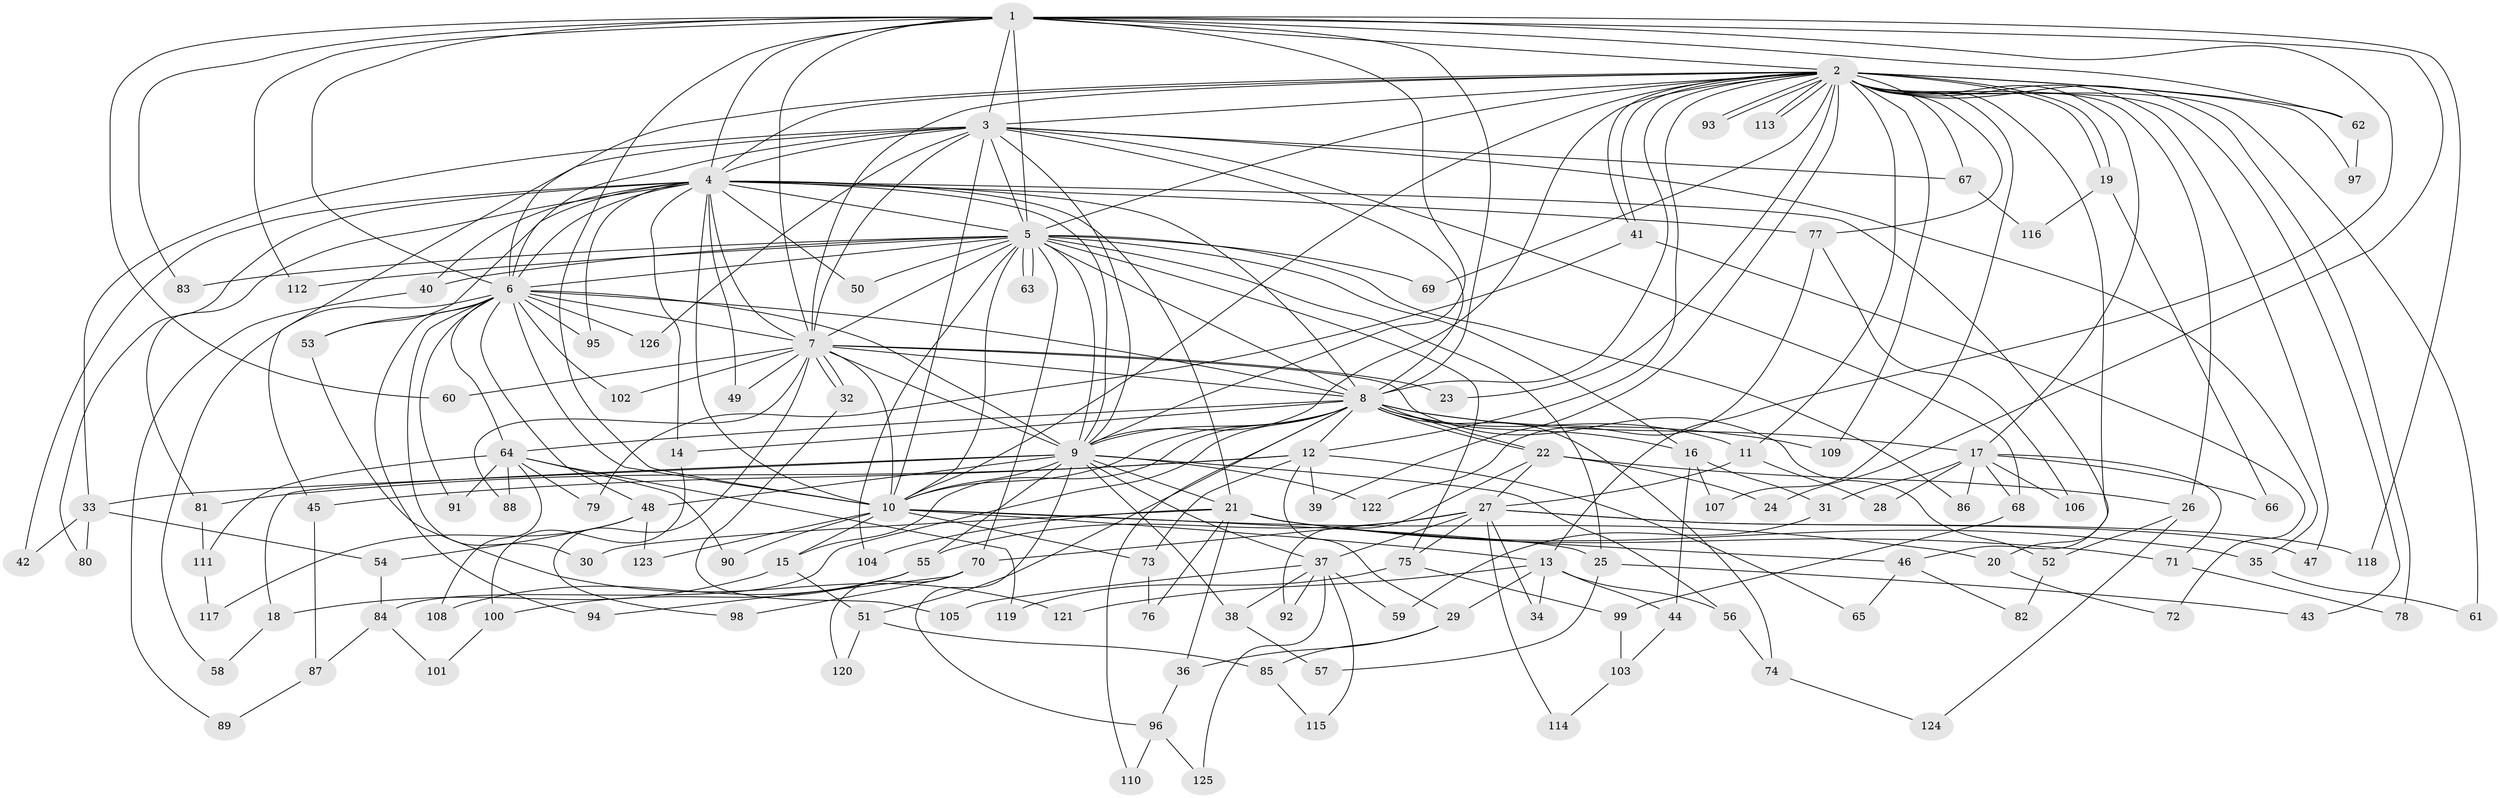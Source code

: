 // Generated by graph-tools (version 1.1) at 2025/10/02/27/25 16:10:56]
// undirected, 126 vertices, 277 edges
graph export_dot {
graph [start="1"]
  node [color=gray90,style=filled];
  1;
  2;
  3;
  4;
  5;
  6;
  7;
  8;
  9;
  10;
  11;
  12;
  13;
  14;
  15;
  16;
  17;
  18;
  19;
  20;
  21;
  22;
  23;
  24;
  25;
  26;
  27;
  28;
  29;
  30;
  31;
  32;
  33;
  34;
  35;
  36;
  37;
  38;
  39;
  40;
  41;
  42;
  43;
  44;
  45;
  46;
  47;
  48;
  49;
  50;
  51;
  52;
  53;
  54;
  55;
  56;
  57;
  58;
  59;
  60;
  61;
  62;
  63;
  64;
  65;
  66;
  67;
  68;
  69;
  70;
  71;
  72;
  73;
  74;
  75;
  76;
  77;
  78;
  79;
  80;
  81;
  82;
  83;
  84;
  85;
  86;
  87;
  88;
  89;
  90;
  91;
  92;
  93;
  94;
  95;
  96;
  97;
  98;
  99;
  100;
  101;
  102;
  103;
  104;
  105;
  106;
  107;
  108;
  109;
  110;
  111;
  112;
  113;
  114;
  115;
  116;
  117;
  118;
  119;
  120;
  121;
  122;
  123;
  124;
  125;
  126;
  1 -- 2;
  1 -- 3;
  1 -- 4;
  1 -- 5;
  1 -- 6;
  1 -- 7;
  1 -- 8;
  1 -- 9;
  1 -- 10;
  1 -- 13;
  1 -- 24;
  1 -- 60;
  1 -- 62;
  1 -- 83;
  1 -- 112;
  1 -- 118;
  2 -- 3;
  2 -- 4;
  2 -- 5;
  2 -- 6;
  2 -- 7;
  2 -- 8;
  2 -- 9;
  2 -- 10;
  2 -- 11;
  2 -- 12;
  2 -- 17;
  2 -- 19;
  2 -- 19;
  2 -- 23;
  2 -- 26;
  2 -- 39;
  2 -- 41;
  2 -- 41;
  2 -- 43;
  2 -- 46;
  2 -- 47;
  2 -- 61;
  2 -- 62;
  2 -- 67;
  2 -- 69;
  2 -- 77;
  2 -- 78;
  2 -- 93;
  2 -- 93;
  2 -- 97;
  2 -- 107;
  2 -- 109;
  2 -- 113;
  2 -- 113;
  3 -- 4;
  3 -- 5;
  3 -- 6;
  3 -- 7;
  3 -- 8;
  3 -- 9;
  3 -- 10;
  3 -- 33;
  3 -- 35;
  3 -- 45;
  3 -- 67;
  3 -- 68;
  3 -- 126;
  4 -- 5;
  4 -- 6;
  4 -- 7;
  4 -- 8;
  4 -- 9;
  4 -- 10;
  4 -- 14;
  4 -- 20;
  4 -- 21;
  4 -- 40;
  4 -- 42;
  4 -- 49;
  4 -- 50;
  4 -- 53;
  4 -- 77;
  4 -- 80;
  4 -- 81;
  4 -- 95;
  5 -- 6;
  5 -- 7;
  5 -- 8;
  5 -- 9;
  5 -- 10;
  5 -- 16;
  5 -- 25;
  5 -- 40;
  5 -- 50;
  5 -- 63;
  5 -- 63;
  5 -- 69;
  5 -- 70;
  5 -- 75;
  5 -- 83;
  5 -- 86;
  5 -- 104;
  5 -- 112;
  6 -- 7;
  6 -- 8;
  6 -- 9;
  6 -- 10;
  6 -- 30;
  6 -- 48;
  6 -- 53;
  6 -- 58;
  6 -- 64;
  6 -- 91;
  6 -- 94;
  6 -- 95;
  6 -- 102;
  6 -- 126;
  7 -- 8;
  7 -- 9;
  7 -- 10;
  7 -- 23;
  7 -- 32;
  7 -- 32;
  7 -- 49;
  7 -- 52;
  7 -- 60;
  7 -- 88;
  7 -- 98;
  7 -- 102;
  8 -- 9;
  8 -- 10;
  8 -- 11;
  8 -- 12;
  8 -- 14;
  8 -- 15;
  8 -- 16;
  8 -- 17;
  8 -- 22;
  8 -- 22;
  8 -- 51;
  8 -- 64;
  8 -- 74;
  8 -- 84;
  8 -- 109;
  8 -- 110;
  9 -- 10;
  9 -- 18;
  9 -- 21;
  9 -- 33;
  9 -- 37;
  9 -- 38;
  9 -- 48;
  9 -- 55;
  9 -- 56;
  9 -- 96;
  9 -- 122;
  10 -- 13;
  10 -- 15;
  10 -- 20;
  10 -- 25;
  10 -- 73;
  10 -- 90;
  10 -- 123;
  11 -- 27;
  11 -- 28;
  12 -- 29;
  12 -- 39;
  12 -- 45;
  12 -- 65;
  12 -- 73;
  12 -- 81;
  13 -- 29;
  13 -- 34;
  13 -- 44;
  13 -- 56;
  13 -- 121;
  14 -- 100;
  15 -- 18;
  15 -- 51;
  16 -- 31;
  16 -- 44;
  16 -- 107;
  17 -- 28;
  17 -- 31;
  17 -- 66;
  17 -- 68;
  17 -- 71;
  17 -- 86;
  17 -- 106;
  18 -- 58;
  19 -- 66;
  19 -- 116;
  20 -- 72;
  21 -- 30;
  21 -- 35;
  21 -- 36;
  21 -- 46;
  21 -- 71;
  21 -- 76;
  21 -- 104;
  22 -- 24;
  22 -- 26;
  22 -- 27;
  22 -- 92;
  25 -- 43;
  25 -- 57;
  26 -- 52;
  26 -- 124;
  27 -- 34;
  27 -- 37;
  27 -- 47;
  27 -- 55;
  27 -- 70;
  27 -- 75;
  27 -- 114;
  27 -- 118;
  29 -- 36;
  29 -- 85;
  31 -- 59;
  32 -- 105;
  33 -- 42;
  33 -- 54;
  33 -- 80;
  35 -- 61;
  36 -- 96;
  37 -- 38;
  37 -- 59;
  37 -- 92;
  37 -- 105;
  37 -- 115;
  37 -- 125;
  38 -- 57;
  40 -- 89;
  41 -- 72;
  41 -- 79;
  44 -- 103;
  45 -- 87;
  46 -- 65;
  46 -- 82;
  48 -- 54;
  48 -- 117;
  48 -- 123;
  51 -- 85;
  51 -- 120;
  52 -- 82;
  53 -- 121;
  54 -- 84;
  55 -- 100;
  55 -- 108;
  56 -- 74;
  62 -- 97;
  64 -- 79;
  64 -- 88;
  64 -- 90;
  64 -- 91;
  64 -- 108;
  64 -- 111;
  64 -- 119;
  67 -- 116;
  68 -- 99;
  70 -- 94;
  70 -- 98;
  70 -- 120;
  71 -- 78;
  73 -- 76;
  74 -- 124;
  75 -- 99;
  75 -- 119;
  77 -- 106;
  77 -- 122;
  81 -- 111;
  84 -- 87;
  84 -- 101;
  85 -- 115;
  87 -- 89;
  96 -- 110;
  96 -- 125;
  99 -- 103;
  100 -- 101;
  103 -- 114;
  111 -- 117;
}
